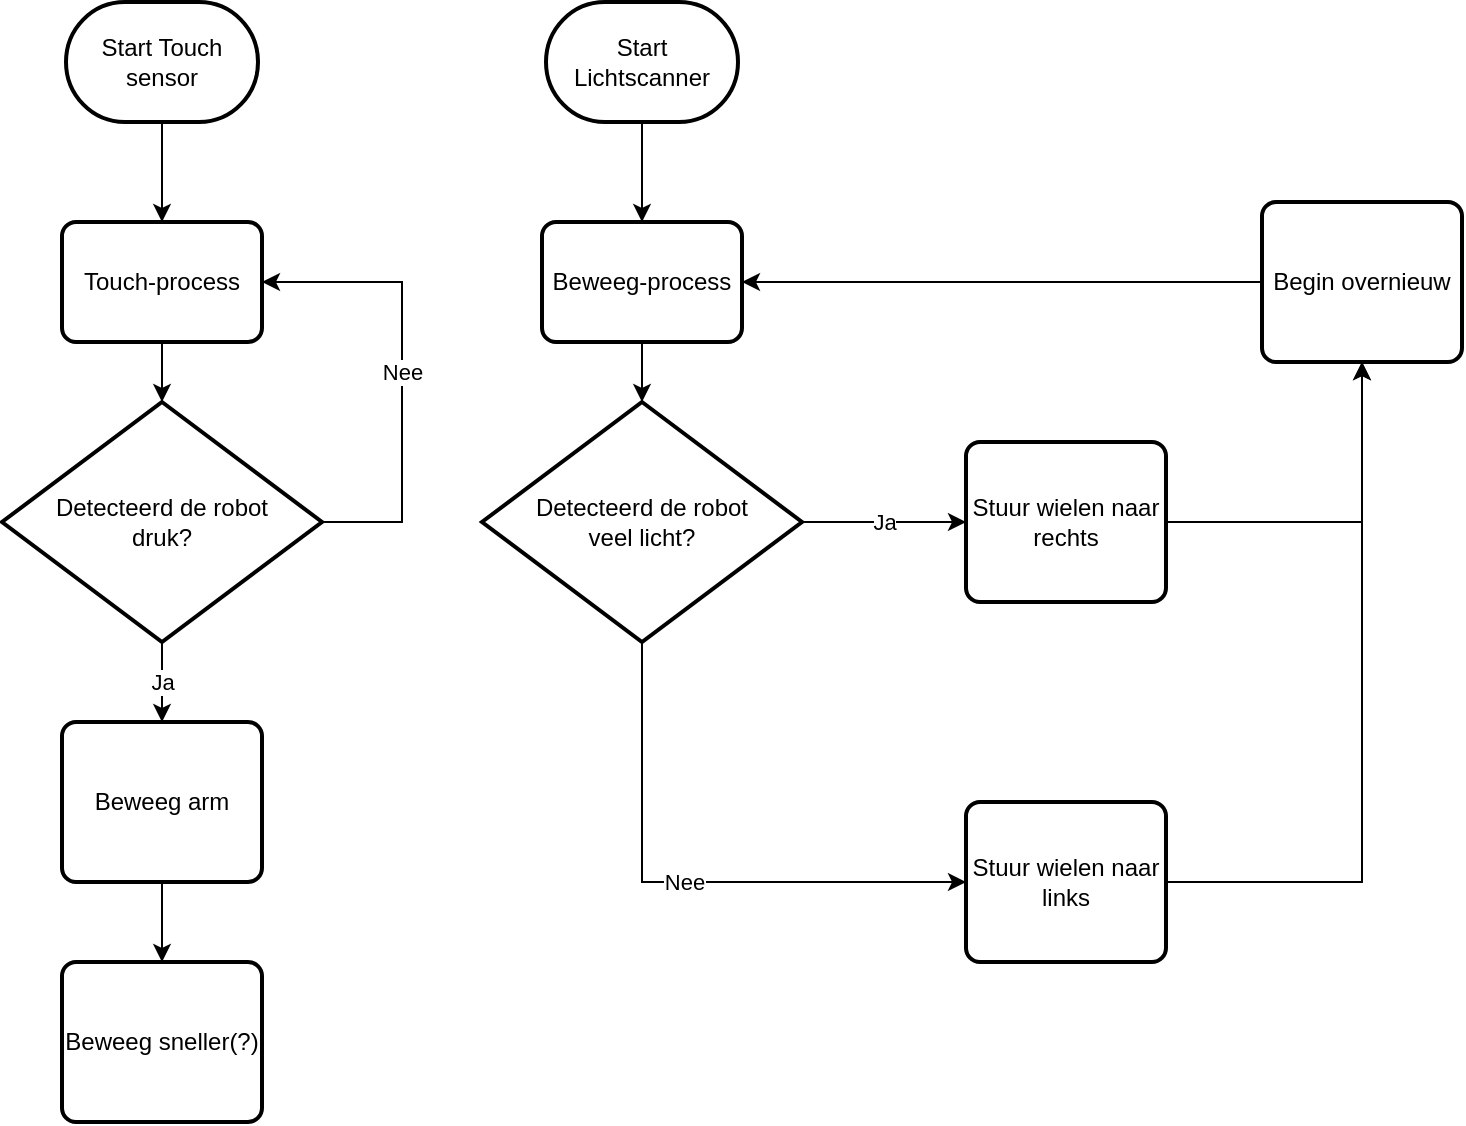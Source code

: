<mxfile version="15.8.7" type="device"><diagram id="sdV28UkPcvq27d0FkbSH" name="Pagina-1"><mxGraphModel dx="1038" dy="649" grid="1" gridSize="10" guides="1" tooltips="1" connect="1" arrows="1" fold="1" page="1" pageScale="1" pageWidth="827" pageHeight="1169" math="0" shadow="0"><root><mxCell id="0"/><mxCell id="1" parent="0"/><mxCell id="zj7ZXHu1aovK2ikAyOry-17" style="edgeStyle=orthogonalEdgeStyle;rounded=0;orthogonalLoop=1;jettySize=auto;html=1;exitX=0.5;exitY=1;exitDx=0;exitDy=0;exitPerimeter=0;entryX=0.5;entryY=0;entryDx=0;entryDy=0;" parent="1" source="NqC0A1465eqyfvxuWy-S-1" target="zj7ZXHu1aovK2ikAyOry-16" edge="1"><mxGeometry relative="1" as="geometry"/></mxCell><mxCell id="NqC0A1465eqyfvxuWy-S-1" value="Start Lichtscanner" style="strokeWidth=2;html=1;shape=mxgraph.flowchart.terminator;whiteSpace=wrap;" parent="1" vertex="1"><mxGeometry x="312" y="40" width="96" height="60" as="geometry"/></mxCell><mxCell id="zj7ZXHu1aovK2ikAyOry-5" value="Ja" style="edgeStyle=orthogonalEdgeStyle;rounded=0;orthogonalLoop=1;jettySize=auto;html=1;exitX=1;exitY=0.5;exitDx=0;exitDy=0;exitPerimeter=0;" parent="1" source="zj7ZXHu1aovK2ikAyOry-2" target="zj7ZXHu1aovK2ikAyOry-4" edge="1"><mxGeometry relative="1" as="geometry"><Array as="points"><mxPoint x="482" y="300"/><mxPoint x="482" y="300"/></Array></mxGeometry></mxCell><mxCell id="zj7ZXHu1aovK2ikAyOry-12" value="Nee" style="edgeStyle=orthogonalEdgeStyle;rounded=0;orthogonalLoop=1;jettySize=auto;html=1;exitX=0.5;exitY=1;exitDx=0;exitDy=0;exitPerimeter=0;entryX=0;entryY=0.5;entryDx=0;entryDy=0;" parent="1" source="zj7ZXHu1aovK2ikAyOry-2" target="zj7ZXHu1aovK2ikAyOry-13" edge="1"><mxGeometry relative="1" as="geometry"><mxPoint x="360" y="420" as="targetPoint"/></mxGeometry></mxCell><mxCell id="zj7ZXHu1aovK2ikAyOry-2" value="Detecteerd de robot &lt;br&gt;veel licht?" style="strokeWidth=2;html=1;shape=mxgraph.flowchart.decision;whiteSpace=wrap;" parent="1" vertex="1"><mxGeometry x="280" y="240" width="160" height="120" as="geometry"/></mxCell><mxCell id="zj7ZXHu1aovK2ikAyOry-7" style="edgeStyle=orthogonalEdgeStyle;rounded=0;orthogonalLoop=1;jettySize=auto;html=1;entryX=0.5;entryY=1;entryDx=0;entryDy=0;" parent="1" source="zj7ZXHu1aovK2ikAyOry-4" target="zj7ZXHu1aovK2ikAyOry-6" edge="1"><mxGeometry relative="1" as="geometry"/></mxCell><mxCell id="zj7ZXHu1aovK2ikAyOry-4" value="Stuur wielen naar rechts" style="rounded=1;whiteSpace=wrap;html=1;absoluteArcSize=1;arcSize=14;strokeWidth=2;" parent="1" vertex="1"><mxGeometry x="522" y="260" width="100" height="80" as="geometry"/></mxCell><mxCell id="zj7ZXHu1aovK2ikAyOry-18" style="edgeStyle=orthogonalEdgeStyle;rounded=0;orthogonalLoop=1;jettySize=auto;html=1;entryX=1;entryY=0.5;entryDx=0;entryDy=0;" parent="1" source="zj7ZXHu1aovK2ikAyOry-6" target="zj7ZXHu1aovK2ikAyOry-16" edge="1"><mxGeometry relative="1" as="geometry"><mxPoint x="450" y="180" as="targetPoint"/></mxGeometry></mxCell><mxCell id="zj7ZXHu1aovK2ikAyOry-6" value="Begin overnieuw" style="rounded=1;whiteSpace=wrap;html=1;absoluteArcSize=1;arcSize=14;strokeWidth=2;" parent="1" vertex="1"><mxGeometry x="670" y="140" width="100" height="80" as="geometry"/></mxCell><mxCell id="zj7ZXHu1aovK2ikAyOry-15" style="edgeStyle=orthogonalEdgeStyle;rounded=0;orthogonalLoop=1;jettySize=auto;html=1;exitX=1;exitY=0.5;exitDx=0;exitDy=0;entryX=0.5;entryY=1;entryDx=0;entryDy=0;" parent="1" source="zj7ZXHu1aovK2ikAyOry-13" target="zj7ZXHu1aovK2ikAyOry-6" edge="1"><mxGeometry relative="1" as="geometry"/></mxCell><mxCell id="zj7ZXHu1aovK2ikAyOry-13" value="Stuur wielen naar links" style="rounded=1;whiteSpace=wrap;html=1;absoluteArcSize=1;arcSize=14;strokeWidth=2;" parent="1" vertex="1"><mxGeometry x="522" y="440" width="100" height="80" as="geometry"/></mxCell><mxCell id="zj7ZXHu1aovK2ikAyOry-19" style="edgeStyle=orthogonalEdgeStyle;rounded=0;orthogonalLoop=1;jettySize=auto;html=1;exitX=0.5;exitY=1;exitDx=0;exitDy=0;entryX=0.5;entryY=0;entryDx=0;entryDy=0;entryPerimeter=0;" parent="1" source="zj7ZXHu1aovK2ikAyOry-16" target="zj7ZXHu1aovK2ikAyOry-2" edge="1"><mxGeometry relative="1" as="geometry"/></mxCell><mxCell id="zj7ZXHu1aovK2ikAyOry-16" value="Beweeg-process" style="rounded=1;whiteSpace=wrap;html=1;absoluteArcSize=1;arcSize=14;strokeWidth=2;" parent="1" vertex="1"><mxGeometry x="310" y="150" width="100" height="60" as="geometry"/></mxCell><mxCell id="3PenVCU9p8wUtr-6Tdi3-3" style="edgeStyle=orthogonalEdgeStyle;rounded=0;orthogonalLoop=1;jettySize=auto;html=1;entryX=0.5;entryY=0;entryDx=0;entryDy=0;" edge="1" parent="1" source="3PenVCU9p8wUtr-6Tdi3-1" target="3PenVCU9p8wUtr-6Tdi3-2"><mxGeometry relative="1" as="geometry"/></mxCell><mxCell id="3PenVCU9p8wUtr-6Tdi3-1" value="Start Touch sensor" style="strokeWidth=2;html=1;shape=mxgraph.flowchart.terminator;whiteSpace=wrap;" vertex="1" parent="1"><mxGeometry x="72" y="40" width="96" height="60" as="geometry"/></mxCell><mxCell id="3PenVCU9p8wUtr-6Tdi3-5" style="edgeStyle=orthogonalEdgeStyle;rounded=0;orthogonalLoop=1;jettySize=auto;html=1;" edge="1" parent="1" source="3PenVCU9p8wUtr-6Tdi3-2" target="3PenVCU9p8wUtr-6Tdi3-4"><mxGeometry relative="1" as="geometry"/></mxCell><mxCell id="3PenVCU9p8wUtr-6Tdi3-2" value="Touch-process" style="rounded=1;whiteSpace=wrap;html=1;absoluteArcSize=1;arcSize=14;strokeWidth=2;" vertex="1" parent="1"><mxGeometry x="70" y="150" width="100" height="60" as="geometry"/></mxCell><mxCell id="3PenVCU9p8wUtr-6Tdi3-6" value="Nee" style="edgeStyle=orthogonalEdgeStyle;rounded=0;orthogonalLoop=1;jettySize=auto;html=1;entryX=1;entryY=0.5;entryDx=0;entryDy=0;exitX=1;exitY=0.5;exitDx=0;exitDy=0;exitPerimeter=0;" edge="1" parent="1" source="3PenVCU9p8wUtr-6Tdi3-4" target="3PenVCU9p8wUtr-6Tdi3-2"><mxGeometry relative="1" as="geometry"><mxPoint x="230" y="200" as="targetPoint"/><Array as="points"><mxPoint x="240" y="300"/><mxPoint x="240" y="180"/></Array></mxGeometry></mxCell><mxCell id="3PenVCU9p8wUtr-6Tdi3-8" value="Ja" style="edgeStyle=orthogonalEdgeStyle;rounded=0;orthogonalLoop=1;jettySize=auto;html=1;exitX=0.5;exitY=1;exitDx=0;exitDy=0;exitPerimeter=0;entryX=0.5;entryY=0;entryDx=0;entryDy=0;" edge="1" parent="1" source="3PenVCU9p8wUtr-6Tdi3-4" target="3PenVCU9p8wUtr-6Tdi3-7"><mxGeometry relative="1" as="geometry"/></mxCell><mxCell id="3PenVCU9p8wUtr-6Tdi3-4" value="Detecteerd de robot &lt;br&gt;druk?" style="strokeWidth=2;html=1;shape=mxgraph.flowchart.decision;whiteSpace=wrap;" vertex="1" parent="1"><mxGeometry x="40" y="240" width="160" height="120" as="geometry"/></mxCell><mxCell id="3PenVCU9p8wUtr-6Tdi3-12" style="edgeStyle=orthogonalEdgeStyle;rounded=0;orthogonalLoop=1;jettySize=auto;html=1;exitX=0.5;exitY=1;exitDx=0;exitDy=0;entryX=0.5;entryY=0;entryDx=0;entryDy=0;" edge="1" parent="1" source="3PenVCU9p8wUtr-6Tdi3-7" target="3PenVCU9p8wUtr-6Tdi3-9"><mxGeometry relative="1" as="geometry"/></mxCell><mxCell id="3PenVCU9p8wUtr-6Tdi3-7" value="Beweeg arm" style="rounded=1;whiteSpace=wrap;html=1;absoluteArcSize=1;arcSize=14;strokeWidth=2;" vertex="1" parent="1"><mxGeometry x="70" y="400" width="100" height="80" as="geometry"/></mxCell><mxCell id="3PenVCU9p8wUtr-6Tdi3-9" value="Beweeg sneller(?)" style="rounded=1;whiteSpace=wrap;html=1;absoluteArcSize=1;arcSize=14;strokeWidth=2;" vertex="1" parent="1"><mxGeometry x="70" y="520" width="100" height="80" as="geometry"/></mxCell></root></mxGraphModel></diagram></mxfile>